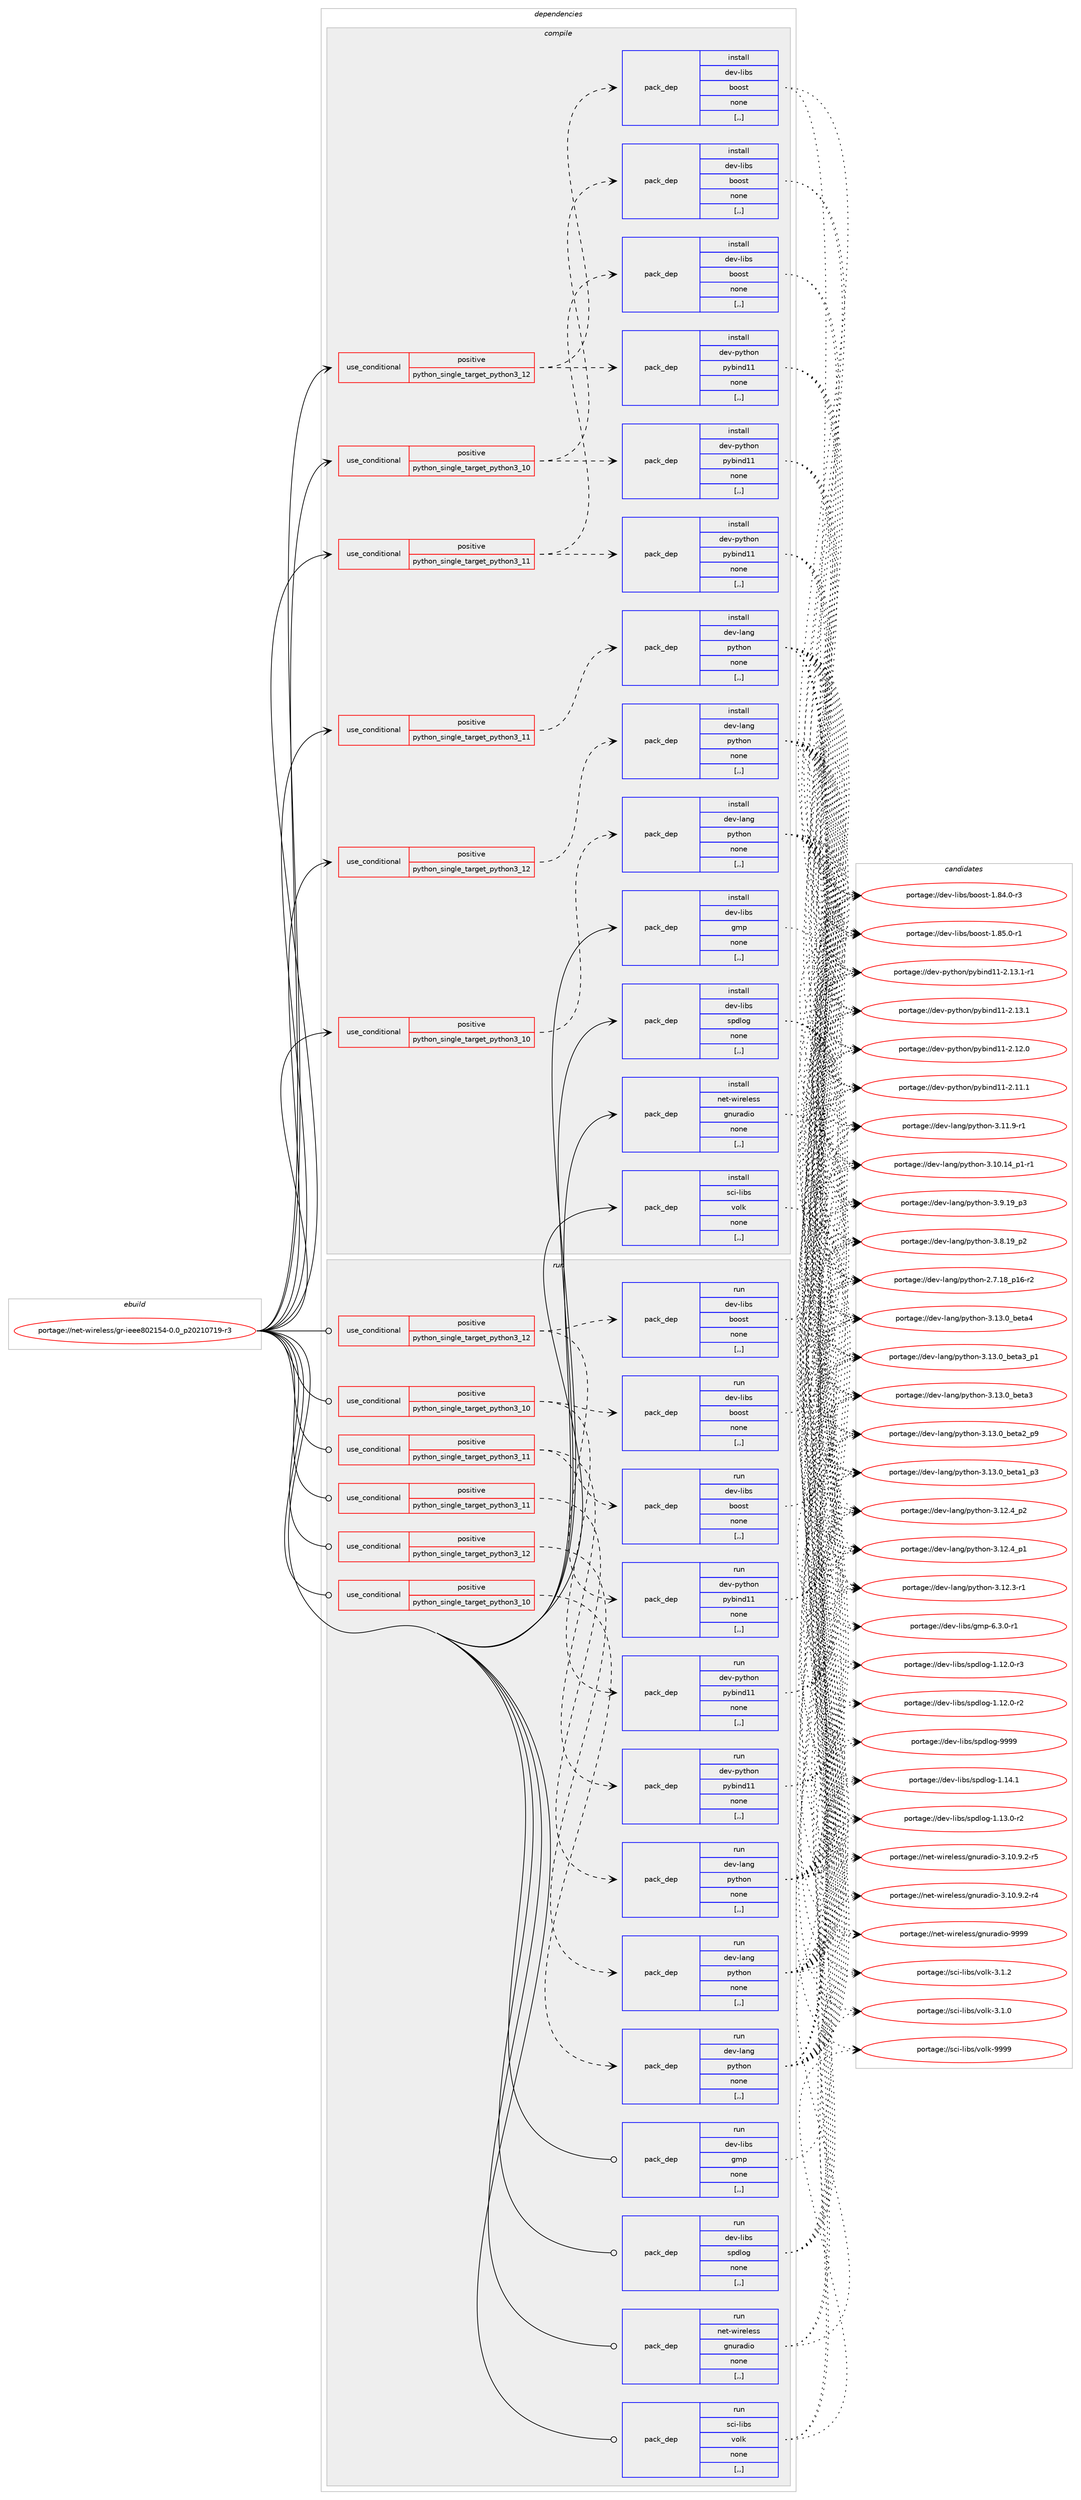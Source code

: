 digraph prolog {

# *************
# Graph options
# *************

newrank=true;
concentrate=true;
compound=true;
graph [rankdir=LR,fontname=Helvetica,fontsize=10,ranksep=1.5];#, ranksep=2.5, nodesep=0.2];
edge  [arrowhead=vee];
node  [fontname=Helvetica,fontsize=10];

# **********
# The ebuild
# **********

subgraph cluster_leftcol {
color=gray;
label=<<i>ebuild</i>>;
id [label="portage://net-wireless/gr-ieee802154-0.0_p20210719-r3", color=red, width=4, href="../net-wireless/gr-ieee802154-0.0_p20210719-r3.svg"];
}

# ****************
# The dependencies
# ****************

subgraph cluster_midcol {
color=gray;
label=<<i>dependencies</i>>;
subgraph cluster_compile {
fillcolor="#eeeeee";
style=filled;
label=<<i>compile</i>>;
subgraph cond102962 {
dependency388783 [label=<<TABLE BORDER="0" CELLBORDER="1" CELLSPACING="0" CELLPADDING="4"><TR><TD ROWSPAN="3" CELLPADDING="10">use_conditional</TD></TR><TR><TD>positive</TD></TR><TR><TD>python_single_target_python3_10</TD></TR></TABLE>>, shape=none, color=red];
subgraph pack283030 {
dependency388784 [label=<<TABLE BORDER="0" CELLBORDER="1" CELLSPACING="0" CELLPADDING="4" WIDTH="220"><TR><TD ROWSPAN="6" CELLPADDING="30">pack_dep</TD></TR><TR><TD WIDTH="110">install</TD></TR><TR><TD>dev-lang</TD></TR><TR><TD>python</TD></TR><TR><TD>none</TD></TR><TR><TD>[,,]</TD></TR></TABLE>>, shape=none, color=blue];
}
dependency388783:e -> dependency388784:w [weight=20,style="dashed",arrowhead="vee"];
}
id:e -> dependency388783:w [weight=20,style="solid",arrowhead="vee"];
subgraph cond102963 {
dependency388785 [label=<<TABLE BORDER="0" CELLBORDER="1" CELLSPACING="0" CELLPADDING="4"><TR><TD ROWSPAN="3" CELLPADDING="10">use_conditional</TD></TR><TR><TD>positive</TD></TR><TR><TD>python_single_target_python3_10</TD></TR></TABLE>>, shape=none, color=red];
subgraph pack283031 {
dependency388786 [label=<<TABLE BORDER="0" CELLBORDER="1" CELLSPACING="0" CELLPADDING="4" WIDTH="220"><TR><TD ROWSPAN="6" CELLPADDING="30">pack_dep</TD></TR><TR><TD WIDTH="110">install</TD></TR><TR><TD>dev-libs</TD></TR><TR><TD>boost</TD></TR><TR><TD>none</TD></TR><TR><TD>[,,]</TD></TR></TABLE>>, shape=none, color=blue];
}
dependency388785:e -> dependency388786:w [weight=20,style="dashed",arrowhead="vee"];
subgraph pack283032 {
dependency388787 [label=<<TABLE BORDER="0" CELLBORDER="1" CELLSPACING="0" CELLPADDING="4" WIDTH="220"><TR><TD ROWSPAN="6" CELLPADDING="30">pack_dep</TD></TR><TR><TD WIDTH="110">install</TD></TR><TR><TD>dev-python</TD></TR><TR><TD>pybind11</TD></TR><TR><TD>none</TD></TR><TR><TD>[,,]</TD></TR></TABLE>>, shape=none, color=blue];
}
dependency388785:e -> dependency388787:w [weight=20,style="dashed",arrowhead="vee"];
}
id:e -> dependency388785:w [weight=20,style="solid",arrowhead="vee"];
subgraph cond102964 {
dependency388788 [label=<<TABLE BORDER="0" CELLBORDER="1" CELLSPACING="0" CELLPADDING="4"><TR><TD ROWSPAN="3" CELLPADDING="10">use_conditional</TD></TR><TR><TD>positive</TD></TR><TR><TD>python_single_target_python3_11</TD></TR></TABLE>>, shape=none, color=red];
subgraph pack283033 {
dependency388789 [label=<<TABLE BORDER="0" CELLBORDER="1" CELLSPACING="0" CELLPADDING="4" WIDTH="220"><TR><TD ROWSPAN="6" CELLPADDING="30">pack_dep</TD></TR><TR><TD WIDTH="110">install</TD></TR><TR><TD>dev-lang</TD></TR><TR><TD>python</TD></TR><TR><TD>none</TD></TR><TR><TD>[,,]</TD></TR></TABLE>>, shape=none, color=blue];
}
dependency388788:e -> dependency388789:w [weight=20,style="dashed",arrowhead="vee"];
}
id:e -> dependency388788:w [weight=20,style="solid",arrowhead="vee"];
subgraph cond102965 {
dependency388790 [label=<<TABLE BORDER="0" CELLBORDER="1" CELLSPACING="0" CELLPADDING="4"><TR><TD ROWSPAN="3" CELLPADDING="10">use_conditional</TD></TR><TR><TD>positive</TD></TR><TR><TD>python_single_target_python3_11</TD></TR></TABLE>>, shape=none, color=red];
subgraph pack283034 {
dependency388791 [label=<<TABLE BORDER="0" CELLBORDER="1" CELLSPACING="0" CELLPADDING="4" WIDTH="220"><TR><TD ROWSPAN="6" CELLPADDING="30">pack_dep</TD></TR><TR><TD WIDTH="110">install</TD></TR><TR><TD>dev-libs</TD></TR><TR><TD>boost</TD></TR><TR><TD>none</TD></TR><TR><TD>[,,]</TD></TR></TABLE>>, shape=none, color=blue];
}
dependency388790:e -> dependency388791:w [weight=20,style="dashed",arrowhead="vee"];
subgraph pack283035 {
dependency388792 [label=<<TABLE BORDER="0" CELLBORDER="1" CELLSPACING="0" CELLPADDING="4" WIDTH="220"><TR><TD ROWSPAN="6" CELLPADDING="30">pack_dep</TD></TR><TR><TD WIDTH="110">install</TD></TR><TR><TD>dev-python</TD></TR><TR><TD>pybind11</TD></TR><TR><TD>none</TD></TR><TR><TD>[,,]</TD></TR></TABLE>>, shape=none, color=blue];
}
dependency388790:e -> dependency388792:w [weight=20,style="dashed",arrowhead="vee"];
}
id:e -> dependency388790:w [weight=20,style="solid",arrowhead="vee"];
subgraph cond102966 {
dependency388793 [label=<<TABLE BORDER="0" CELLBORDER="1" CELLSPACING="0" CELLPADDING="4"><TR><TD ROWSPAN="3" CELLPADDING="10">use_conditional</TD></TR><TR><TD>positive</TD></TR><TR><TD>python_single_target_python3_12</TD></TR></TABLE>>, shape=none, color=red];
subgraph pack283036 {
dependency388794 [label=<<TABLE BORDER="0" CELLBORDER="1" CELLSPACING="0" CELLPADDING="4" WIDTH="220"><TR><TD ROWSPAN="6" CELLPADDING="30">pack_dep</TD></TR><TR><TD WIDTH="110">install</TD></TR><TR><TD>dev-lang</TD></TR><TR><TD>python</TD></TR><TR><TD>none</TD></TR><TR><TD>[,,]</TD></TR></TABLE>>, shape=none, color=blue];
}
dependency388793:e -> dependency388794:w [weight=20,style="dashed",arrowhead="vee"];
}
id:e -> dependency388793:w [weight=20,style="solid",arrowhead="vee"];
subgraph cond102967 {
dependency388795 [label=<<TABLE BORDER="0" CELLBORDER="1" CELLSPACING="0" CELLPADDING="4"><TR><TD ROWSPAN="3" CELLPADDING="10">use_conditional</TD></TR><TR><TD>positive</TD></TR><TR><TD>python_single_target_python3_12</TD></TR></TABLE>>, shape=none, color=red];
subgraph pack283037 {
dependency388796 [label=<<TABLE BORDER="0" CELLBORDER="1" CELLSPACING="0" CELLPADDING="4" WIDTH="220"><TR><TD ROWSPAN="6" CELLPADDING="30">pack_dep</TD></TR><TR><TD WIDTH="110">install</TD></TR><TR><TD>dev-libs</TD></TR><TR><TD>boost</TD></TR><TR><TD>none</TD></TR><TR><TD>[,,]</TD></TR></TABLE>>, shape=none, color=blue];
}
dependency388795:e -> dependency388796:w [weight=20,style="dashed",arrowhead="vee"];
subgraph pack283038 {
dependency388797 [label=<<TABLE BORDER="0" CELLBORDER="1" CELLSPACING="0" CELLPADDING="4" WIDTH="220"><TR><TD ROWSPAN="6" CELLPADDING="30">pack_dep</TD></TR><TR><TD WIDTH="110">install</TD></TR><TR><TD>dev-python</TD></TR><TR><TD>pybind11</TD></TR><TR><TD>none</TD></TR><TR><TD>[,,]</TD></TR></TABLE>>, shape=none, color=blue];
}
dependency388795:e -> dependency388797:w [weight=20,style="dashed",arrowhead="vee"];
}
id:e -> dependency388795:w [weight=20,style="solid",arrowhead="vee"];
subgraph pack283039 {
dependency388798 [label=<<TABLE BORDER="0" CELLBORDER="1" CELLSPACING="0" CELLPADDING="4" WIDTH="220"><TR><TD ROWSPAN="6" CELLPADDING="30">pack_dep</TD></TR><TR><TD WIDTH="110">install</TD></TR><TR><TD>dev-libs</TD></TR><TR><TD>gmp</TD></TR><TR><TD>none</TD></TR><TR><TD>[,,]</TD></TR></TABLE>>, shape=none, color=blue];
}
id:e -> dependency388798:w [weight=20,style="solid",arrowhead="vee"];
subgraph pack283040 {
dependency388799 [label=<<TABLE BORDER="0" CELLBORDER="1" CELLSPACING="0" CELLPADDING="4" WIDTH="220"><TR><TD ROWSPAN="6" CELLPADDING="30">pack_dep</TD></TR><TR><TD WIDTH="110">install</TD></TR><TR><TD>dev-libs</TD></TR><TR><TD>spdlog</TD></TR><TR><TD>none</TD></TR><TR><TD>[,,]</TD></TR></TABLE>>, shape=none, color=blue];
}
id:e -> dependency388799:w [weight=20,style="solid",arrowhead="vee"];
subgraph pack283041 {
dependency388800 [label=<<TABLE BORDER="0" CELLBORDER="1" CELLSPACING="0" CELLPADDING="4" WIDTH="220"><TR><TD ROWSPAN="6" CELLPADDING="30">pack_dep</TD></TR><TR><TD WIDTH="110">install</TD></TR><TR><TD>net-wireless</TD></TR><TR><TD>gnuradio</TD></TR><TR><TD>none</TD></TR><TR><TD>[,,]</TD></TR></TABLE>>, shape=none, color=blue];
}
id:e -> dependency388800:w [weight=20,style="solid",arrowhead="vee"];
subgraph pack283042 {
dependency388801 [label=<<TABLE BORDER="0" CELLBORDER="1" CELLSPACING="0" CELLPADDING="4" WIDTH="220"><TR><TD ROWSPAN="6" CELLPADDING="30">pack_dep</TD></TR><TR><TD WIDTH="110">install</TD></TR><TR><TD>sci-libs</TD></TR><TR><TD>volk</TD></TR><TR><TD>none</TD></TR><TR><TD>[,,]</TD></TR></TABLE>>, shape=none, color=blue];
}
id:e -> dependency388801:w [weight=20,style="solid",arrowhead="vee"];
}
subgraph cluster_compileandrun {
fillcolor="#eeeeee";
style=filled;
label=<<i>compile and run</i>>;
}
subgraph cluster_run {
fillcolor="#eeeeee";
style=filled;
label=<<i>run</i>>;
subgraph cond102968 {
dependency388802 [label=<<TABLE BORDER="0" CELLBORDER="1" CELLSPACING="0" CELLPADDING="4"><TR><TD ROWSPAN="3" CELLPADDING="10">use_conditional</TD></TR><TR><TD>positive</TD></TR><TR><TD>python_single_target_python3_10</TD></TR></TABLE>>, shape=none, color=red];
subgraph pack283043 {
dependency388803 [label=<<TABLE BORDER="0" CELLBORDER="1" CELLSPACING="0" CELLPADDING="4" WIDTH="220"><TR><TD ROWSPAN="6" CELLPADDING="30">pack_dep</TD></TR><TR><TD WIDTH="110">run</TD></TR><TR><TD>dev-lang</TD></TR><TR><TD>python</TD></TR><TR><TD>none</TD></TR><TR><TD>[,,]</TD></TR></TABLE>>, shape=none, color=blue];
}
dependency388802:e -> dependency388803:w [weight=20,style="dashed",arrowhead="vee"];
}
id:e -> dependency388802:w [weight=20,style="solid",arrowhead="odot"];
subgraph cond102969 {
dependency388804 [label=<<TABLE BORDER="0" CELLBORDER="1" CELLSPACING="0" CELLPADDING="4"><TR><TD ROWSPAN="3" CELLPADDING="10">use_conditional</TD></TR><TR><TD>positive</TD></TR><TR><TD>python_single_target_python3_10</TD></TR></TABLE>>, shape=none, color=red];
subgraph pack283044 {
dependency388805 [label=<<TABLE BORDER="0" CELLBORDER="1" CELLSPACING="0" CELLPADDING="4" WIDTH="220"><TR><TD ROWSPAN="6" CELLPADDING="30">pack_dep</TD></TR><TR><TD WIDTH="110">run</TD></TR><TR><TD>dev-libs</TD></TR><TR><TD>boost</TD></TR><TR><TD>none</TD></TR><TR><TD>[,,]</TD></TR></TABLE>>, shape=none, color=blue];
}
dependency388804:e -> dependency388805:w [weight=20,style="dashed",arrowhead="vee"];
subgraph pack283045 {
dependency388806 [label=<<TABLE BORDER="0" CELLBORDER="1" CELLSPACING="0" CELLPADDING="4" WIDTH="220"><TR><TD ROWSPAN="6" CELLPADDING="30">pack_dep</TD></TR><TR><TD WIDTH="110">run</TD></TR><TR><TD>dev-python</TD></TR><TR><TD>pybind11</TD></TR><TR><TD>none</TD></TR><TR><TD>[,,]</TD></TR></TABLE>>, shape=none, color=blue];
}
dependency388804:e -> dependency388806:w [weight=20,style="dashed",arrowhead="vee"];
}
id:e -> dependency388804:w [weight=20,style="solid",arrowhead="odot"];
subgraph cond102970 {
dependency388807 [label=<<TABLE BORDER="0" CELLBORDER="1" CELLSPACING="0" CELLPADDING="4"><TR><TD ROWSPAN="3" CELLPADDING="10">use_conditional</TD></TR><TR><TD>positive</TD></TR><TR><TD>python_single_target_python3_11</TD></TR></TABLE>>, shape=none, color=red];
subgraph pack283046 {
dependency388808 [label=<<TABLE BORDER="0" CELLBORDER="1" CELLSPACING="0" CELLPADDING="4" WIDTH="220"><TR><TD ROWSPAN="6" CELLPADDING="30">pack_dep</TD></TR><TR><TD WIDTH="110">run</TD></TR><TR><TD>dev-lang</TD></TR><TR><TD>python</TD></TR><TR><TD>none</TD></TR><TR><TD>[,,]</TD></TR></TABLE>>, shape=none, color=blue];
}
dependency388807:e -> dependency388808:w [weight=20,style="dashed",arrowhead="vee"];
}
id:e -> dependency388807:w [weight=20,style="solid",arrowhead="odot"];
subgraph cond102971 {
dependency388809 [label=<<TABLE BORDER="0" CELLBORDER="1" CELLSPACING="0" CELLPADDING="4"><TR><TD ROWSPAN="3" CELLPADDING="10">use_conditional</TD></TR><TR><TD>positive</TD></TR><TR><TD>python_single_target_python3_11</TD></TR></TABLE>>, shape=none, color=red];
subgraph pack283047 {
dependency388810 [label=<<TABLE BORDER="0" CELLBORDER="1" CELLSPACING="0" CELLPADDING="4" WIDTH="220"><TR><TD ROWSPAN="6" CELLPADDING="30">pack_dep</TD></TR><TR><TD WIDTH="110">run</TD></TR><TR><TD>dev-libs</TD></TR><TR><TD>boost</TD></TR><TR><TD>none</TD></TR><TR><TD>[,,]</TD></TR></TABLE>>, shape=none, color=blue];
}
dependency388809:e -> dependency388810:w [weight=20,style="dashed",arrowhead="vee"];
subgraph pack283048 {
dependency388811 [label=<<TABLE BORDER="0" CELLBORDER="1" CELLSPACING="0" CELLPADDING="4" WIDTH="220"><TR><TD ROWSPAN="6" CELLPADDING="30">pack_dep</TD></TR><TR><TD WIDTH="110">run</TD></TR><TR><TD>dev-python</TD></TR><TR><TD>pybind11</TD></TR><TR><TD>none</TD></TR><TR><TD>[,,]</TD></TR></TABLE>>, shape=none, color=blue];
}
dependency388809:e -> dependency388811:w [weight=20,style="dashed",arrowhead="vee"];
}
id:e -> dependency388809:w [weight=20,style="solid",arrowhead="odot"];
subgraph cond102972 {
dependency388812 [label=<<TABLE BORDER="0" CELLBORDER="1" CELLSPACING="0" CELLPADDING="4"><TR><TD ROWSPAN="3" CELLPADDING="10">use_conditional</TD></TR><TR><TD>positive</TD></TR><TR><TD>python_single_target_python3_12</TD></TR></TABLE>>, shape=none, color=red];
subgraph pack283049 {
dependency388813 [label=<<TABLE BORDER="0" CELLBORDER="1" CELLSPACING="0" CELLPADDING="4" WIDTH="220"><TR><TD ROWSPAN="6" CELLPADDING="30">pack_dep</TD></TR><TR><TD WIDTH="110">run</TD></TR><TR><TD>dev-lang</TD></TR><TR><TD>python</TD></TR><TR><TD>none</TD></TR><TR><TD>[,,]</TD></TR></TABLE>>, shape=none, color=blue];
}
dependency388812:e -> dependency388813:w [weight=20,style="dashed",arrowhead="vee"];
}
id:e -> dependency388812:w [weight=20,style="solid",arrowhead="odot"];
subgraph cond102973 {
dependency388814 [label=<<TABLE BORDER="0" CELLBORDER="1" CELLSPACING="0" CELLPADDING="4"><TR><TD ROWSPAN="3" CELLPADDING="10">use_conditional</TD></TR><TR><TD>positive</TD></TR><TR><TD>python_single_target_python3_12</TD></TR></TABLE>>, shape=none, color=red];
subgraph pack283050 {
dependency388815 [label=<<TABLE BORDER="0" CELLBORDER="1" CELLSPACING="0" CELLPADDING="4" WIDTH="220"><TR><TD ROWSPAN="6" CELLPADDING="30">pack_dep</TD></TR><TR><TD WIDTH="110">run</TD></TR><TR><TD>dev-libs</TD></TR><TR><TD>boost</TD></TR><TR><TD>none</TD></TR><TR><TD>[,,]</TD></TR></TABLE>>, shape=none, color=blue];
}
dependency388814:e -> dependency388815:w [weight=20,style="dashed",arrowhead="vee"];
subgraph pack283051 {
dependency388816 [label=<<TABLE BORDER="0" CELLBORDER="1" CELLSPACING="0" CELLPADDING="4" WIDTH="220"><TR><TD ROWSPAN="6" CELLPADDING="30">pack_dep</TD></TR><TR><TD WIDTH="110">run</TD></TR><TR><TD>dev-python</TD></TR><TR><TD>pybind11</TD></TR><TR><TD>none</TD></TR><TR><TD>[,,]</TD></TR></TABLE>>, shape=none, color=blue];
}
dependency388814:e -> dependency388816:w [weight=20,style="dashed",arrowhead="vee"];
}
id:e -> dependency388814:w [weight=20,style="solid",arrowhead="odot"];
subgraph pack283052 {
dependency388817 [label=<<TABLE BORDER="0" CELLBORDER="1" CELLSPACING="0" CELLPADDING="4" WIDTH="220"><TR><TD ROWSPAN="6" CELLPADDING="30">pack_dep</TD></TR><TR><TD WIDTH="110">run</TD></TR><TR><TD>dev-libs</TD></TR><TR><TD>gmp</TD></TR><TR><TD>none</TD></TR><TR><TD>[,,]</TD></TR></TABLE>>, shape=none, color=blue];
}
id:e -> dependency388817:w [weight=20,style="solid",arrowhead="odot"];
subgraph pack283053 {
dependency388818 [label=<<TABLE BORDER="0" CELLBORDER="1" CELLSPACING="0" CELLPADDING="4" WIDTH="220"><TR><TD ROWSPAN="6" CELLPADDING="30">pack_dep</TD></TR><TR><TD WIDTH="110">run</TD></TR><TR><TD>dev-libs</TD></TR><TR><TD>spdlog</TD></TR><TR><TD>none</TD></TR><TR><TD>[,,]</TD></TR></TABLE>>, shape=none, color=blue];
}
id:e -> dependency388818:w [weight=20,style="solid",arrowhead="odot"];
subgraph pack283054 {
dependency388819 [label=<<TABLE BORDER="0" CELLBORDER="1" CELLSPACING="0" CELLPADDING="4" WIDTH="220"><TR><TD ROWSPAN="6" CELLPADDING="30">pack_dep</TD></TR><TR><TD WIDTH="110">run</TD></TR><TR><TD>net-wireless</TD></TR><TR><TD>gnuradio</TD></TR><TR><TD>none</TD></TR><TR><TD>[,,]</TD></TR></TABLE>>, shape=none, color=blue];
}
id:e -> dependency388819:w [weight=20,style="solid",arrowhead="odot"];
subgraph pack283055 {
dependency388820 [label=<<TABLE BORDER="0" CELLBORDER="1" CELLSPACING="0" CELLPADDING="4" WIDTH="220"><TR><TD ROWSPAN="6" CELLPADDING="30">pack_dep</TD></TR><TR><TD WIDTH="110">run</TD></TR><TR><TD>sci-libs</TD></TR><TR><TD>volk</TD></TR><TR><TD>none</TD></TR><TR><TD>[,,]</TD></TR></TABLE>>, shape=none, color=blue];
}
id:e -> dependency388820:w [weight=20,style="solid",arrowhead="odot"];
}
}

# **************
# The candidates
# **************

subgraph cluster_choices {
rank=same;
color=gray;
label=<<i>candidates</i>>;

subgraph choice283030 {
color=black;
nodesep=1;
choice1001011184510897110103471121211161041111104551464951464895981011169752 [label="portage://dev-lang/python-3.13.0_beta4", color=red, width=4,href="../dev-lang/python-3.13.0_beta4.svg"];
choice10010111845108971101034711212111610411111045514649514648959810111697519511249 [label="portage://dev-lang/python-3.13.0_beta3_p1", color=red, width=4,href="../dev-lang/python-3.13.0_beta3_p1.svg"];
choice1001011184510897110103471121211161041111104551464951464895981011169751 [label="portage://dev-lang/python-3.13.0_beta3", color=red, width=4,href="../dev-lang/python-3.13.0_beta3.svg"];
choice10010111845108971101034711212111610411111045514649514648959810111697509511257 [label="portage://dev-lang/python-3.13.0_beta2_p9", color=red, width=4,href="../dev-lang/python-3.13.0_beta2_p9.svg"];
choice10010111845108971101034711212111610411111045514649514648959810111697499511251 [label="portage://dev-lang/python-3.13.0_beta1_p3", color=red, width=4,href="../dev-lang/python-3.13.0_beta1_p3.svg"];
choice100101118451089711010347112121116104111110455146495046529511250 [label="portage://dev-lang/python-3.12.4_p2", color=red, width=4,href="../dev-lang/python-3.12.4_p2.svg"];
choice100101118451089711010347112121116104111110455146495046529511249 [label="portage://dev-lang/python-3.12.4_p1", color=red, width=4,href="../dev-lang/python-3.12.4_p1.svg"];
choice100101118451089711010347112121116104111110455146495046514511449 [label="portage://dev-lang/python-3.12.3-r1", color=red, width=4,href="../dev-lang/python-3.12.3-r1.svg"];
choice100101118451089711010347112121116104111110455146494946574511449 [label="portage://dev-lang/python-3.11.9-r1", color=red, width=4,href="../dev-lang/python-3.11.9-r1.svg"];
choice100101118451089711010347112121116104111110455146494846495295112494511449 [label="portage://dev-lang/python-3.10.14_p1-r1", color=red, width=4,href="../dev-lang/python-3.10.14_p1-r1.svg"];
choice100101118451089711010347112121116104111110455146574649579511251 [label="portage://dev-lang/python-3.9.19_p3", color=red, width=4,href="../dev-lang/python-3.9.19_p3.svg"];
choice100101118451089711010347112121116104111110455146564649579511250 [label="portage://dev-lang/python-3.8.19_p2", color=red, width=4,href="../dev-lang/python-3.8.19_p2.svg"];
choice100101118451089711010347112121116104111110455046554649569511249544511450 [label="portage://dev-lang/python-2.7.18_p16-r2", color=red, width=4,href="../dev-lang/python-2.7.18_p16-r2.svg"];
dependency388784:e -> choice1001011184510897110103471121211161041111104551464951464895981011169752:w [style=dotted,weight="100"];
dependency388784:e -> choice10010111845108971101034711212111610411111045514649514648959810111697519511249:w [style=dotted,weight="100"];
dependency388784:e -> choice1001011184510897110103471121211161041111104551464951464895981011169751:w [style=dotted,weight="100"];
dependency388784:e -> choice10010111845108971101034711212111610411111045514649514648959810111697509511257:w [style=dotted,weight="100"];
dependency388784:e -> choice10010111845108971101034711212111610411111045514649514648959810111697499511251:w [style=dotted,weight="100"];
dependency388784:e -> choice100101118451089711010347112121116104111110455146495046529511250:w [style=dotted,weight="100"];
dependency388784:e -> choice100101118451089711010347112121116104111110455146495046529511249:w [style=dotted,weight="100"];
dependency388784:e -> choice100101118451089711010347112121116104111110455146495046514511449:w [style=dotted,weight="100"];
dependency388784:e -> choice100101118451089711010347112121116104111110455146494946574511449:w [style=dotted,weight="100"];
dependency388784:e -> choice100101118451089711010347112121116104111110455146494846495295112494511449:w [style=dotted,weight="100"];
dependency388784:e -> choice100101118451089711010347112121116104111110455146574649579511251:w [style=dotted,weight="100"];
dependency388784:e -> choice100101118451089711010347112121116104111110455146564649579511250:w [style=dotted,weight="100"];
dependency388784:e -> choice100101118451089711010347112121116104111110455046554649569511249544511450:w [style=dotted,weight="100"];
}
subgraph choice283031 {
color=black;
nodesep=1;
choice10010111845108105981154798111111115116454946565346484511449 [label="portage://dev-libs/boost-1.85.0-r1", color=red, width=4,href="../dev-libs/boost-1.85.0-r1.svg"];
choice10010111845108105981154798111111115116454946565246484511451 [label="portage://dev-libs/boost-1.84.0-r3", color=red, width=4,href="../dev-libs/boost-1.84.0-r3.svg"];
dependency388786:e -> choice10010111845108105981154798111111115116454946565346484511449:w [style=dotted,weight="100"];
dependency388786:e -> choice10010111845108105981154798111111115116454946565246484511451:w [style=dotted,weight="100"];
}
subgraph choice283032 {
color=black;
nodesep=1;
choice1001011184511212111610411111047112121981051101004949455046495146494511449 [label="portage://dev-python/pybind11-2.13.1-r1", color=red, width=4,href="../dev-python/pybind11-2.13.1-r1.svg"];
choice100101118451121211161041111104711212198105110100494945504649514649 [label="portage://dev-python/pybind11-2.13.1", color=red, width=4,href="../dev-python/pybind11-2.13.1.svg"];
choice100101118451121211161041111104711212198105110100494945504649504648 [label="portage://dev-python/pybind11-2.12.0", color=red, width=4,href="../dev-python/pybind11-2.12.0.svg"];
choice100101118451121211161041111104711212198105110100494945504649494649 [label="portage://dev-python/pybind11-2.11.1", color=red, width=4,href="../dev-python/pybind11-2.11.1.svg"];
dependency388787:e -> choice1001011184511212111610411111047112121981051101004949455046495146494511449:w [style=dotted,weight="100"];
dependency388787:e -> choice100101118451121211161041111104711212198105110100494945504649514649:w [style=dotted,weight="100"];
dependency388787:e -> choice100101118451121211161041111104711212198105110100494945504649504648:w [style=dotted,weight="100"];
dependency388787:e -> choice100101118451121211161041111104711212198105110100494945504649494649:w [style=dotted,weight="100"];
}
subgraph choice283033 {
color=black;
nodesep=1;
choice1001011184510897110103471121211161041111104551464951464895981011169752 [label="portage://dev-lang/python-3.13.0_beta4", color=red, width=4,href="../dev-lang/python-3.13.0_beta4.svg"];
choice10010111845108971101034711212111610411111045514649514648959810111697519511249 [label="portage://dev-lang/python-3.13.0_beta3_p1", color=red, width=4,href="../dev-lang/python-3.13.0_beta3_p1.svg"];
choice1001011184510897110103471121211161041111104551464951464895981011169751 [label="portage://dev-lang/python-3.13.0_beta3", color=red, width=4,href="../dev-lang/python-3.13.0_beta3.svg"];
choice10010111845108971101034711212111610411111045514649514648959810111697509511257 [label="portage://dev-lang/python-3.13.0_beta2_p9", color=red, width=4,href="../dev-lang/python-3.13.0_beta2_p9.svg"];
choice10010111845108971101034711212111610411111045514649514648959810111697499511251 [label="portage://dev-lang/python-3.13.0_beta1_p3", color=red, width=4,href="../dev-lang/python-3.13.0_beta1_p3.svg"];
choice100101118451089711010347112121116104111110455146495046529511250 [label="portage://dev-lang/python-3.12.4_p2", color=red, width=4,href="../dev-lang/python-3.12.4_p2.svg"];
choice100101118451089711010347112121116104111110455146495046529511249 [label="portage://dev-lang/python-3.12.4_p1", color=red, width=4,href="../dev-lang/python-3.12.4_p1.svg"];
choice100101118451089711010347112121116104111110455146495046514511449 [label="portage://dev-lang/python-3.12.3-r1", color=red, width=4,href="../dev-lang/python-3.12.3-r1.svg"];
choice100101118451089711010347112121116104111110455146494946574511449 [label="portage://dev-lang/python-3.11.9-r1", color=red, width=4,href="../dev-lang/python-3.11.9-r1.svg"];
choice100101118451089711010347112121116104111110455146494846495295112494511449 [label="portage://dev-lang/python-3.10.14_p1-r1", color=red, width=4,href="../dev-lang/python-3.10.14_p1-r1.svg"];
choice100101118451089711010347112121116104111110455146574649579511251 [label="portage://dev-lang/python-3.9.19_p3", color=red, width=4,href="../dev-lang/python-3.9.19_p3.svg"];
choice100101118451089711010347112121116104111110455146564649579511250 [label="portage://dev-lang/python-3.8.19_p2", color=red, width=4,href="../dev-lang/python-3.8.19_p2.svg"];
choice100101118451089711010347112121116104111110455046554649569511249544511450 [label="portage://dev-lang/python-2.7.18_p16-r2", color=red, width=4,href="../dev-lang/python-2.7.18_p16-r2.svg"];
dependency388789:e -> choice1001011184510897110103471121211161041111104551464951464895981011169752:w [style=dotted,weight="100"];
dependency388789:e -> choice10010111845108971101034711212111610411111045514649514648959810111697519511249:w [style=dotted,weight="100"];
dependency388789:e -> choice1001011184510897110103471121211161041111104551464951464895981011169751:w [style=dotted,weight="100"];
dependency388789:e -> choice10010111845108971101034711212111610411111045514649514648959810111697509511257:w [style=dotted,weight="100"];
dependency388789:e -> choice10010111845108971101034711212111610411111045514649514648959810111697499511251:w [style=dotted,weight="100"];
dependency388789:e -> choice100101118451089711010347112121116104111110455146495046529511250:w [style=dotted,weight="100"];
dependency388789:e -> choice100101118451089711010347112121116104111110455146495046529511249:w [style=dotted,weight="100"];
dependency388789:e -> choice100101118451089711010347112121116104111110455146495046514511449:w [style=dotted,weight="100"];
dependency388789:e -> choice100101118451089711010347112121116104111110455146494946574511449:w [style=dotted,weight="100"];
dependency388789:e -> choice100101118451089711010347112121116104111110455146494846495295112494511449:w [style=dotted,weight="100"];
dependency388789:e -> choice100101118451089711010347112121116104111110455146574649579511251:w [style=dotted,weight="100"];
dependency388789:e -> choice100101118451089711010347112121116104111110455146564649579511250:w [style=dotted,weight="100"];
dependency388789:e -> choice100101118451089711010347112121116104111110455046554649569511249544511450:w [style=dotted,weight="100"];
}
subgraph choice283034 {
color=black;
nodesep=1;
choice10010111845108105981154798111111115116454946565346484511449 [label="portage://dev-libs/boost-1.85.0-r1", color=red, width=4,href="../dev-libs/boost-1.85.0-r1.svg"];
choice10010111845108105981154798111111115116454946565246484511451 [label="portage://dev-libs/boost-1.84.0-r3", color=red, width=4,href="../dev-libs/boost-1.84.0-r3.svg"];
dependency388791:e -> choice10010111845108105981154798111111115116454946565346484511449:w [style=dotted,weight="100"];
dependency388791:e -> choice10010111845108105981154798111111115116454946565246484511451:w [style=dotted,weight="100"];
}
subgraph choice283035 {
color=black;
nodesep=1;
choice1001011184511212111610411111047112121981051101004949455046495146494511449 [label="portage://dev-python/pybind11-2.13.1-r1", color=red, width=4,href="../dev-python/pybind11-2.13.1-r1.svg"];
choice100101118451121211161041111104711212198105110100494945504649514649 [label="portage://dev-python/pybind11-2.13.1", color=red, width=4,href="../dev-python/pybind11-2.13.1.svg"];
choice100101118451121211161041111104711212198105110100494945504649504648 [label="portage://dev-python/pybind11-2.12.0", color=red, width=4,href="../dev-python/pybind11-2.12.0.svg"];
choice100101118451121211161041111104711212198105110100494945504649494649 [label="portage://dev-python/pybind11-2.11.1", color=red, width=4,href="../dev-python/pybind11-2.11.1.svg"];
dependency388792:e -> choice1001011184511212111610411111047112121981051101004949455046495146494511449:w [style=dotted,weight="100"];
dependency388792:e -> choice100101118451121211161041111104711212198105110100494945504649514649:w [style=dotted,weight="100"];
dependency388792:e -> choice100101118451121211161041111104711212198105110100494945504649504648:w [style=dotted,weight="100"];
dependency388792:e -> choice100101118451121211161041111104711212198105110100494945504649494649:w [style=dotted,weight="100"];
}
subgraph choice283036 {
color=black;
nodesep=1;
choice1001011184510897110103471121211161041111104551464951464895981011169752 [label="portage://dev-lang/python-3.13.0_beta4", color=red, width=4,href="../dev-lang/python-3.13.0_beta4.svg"];
choice10010111845108971101034711212111610411111045514649514648959810111697519511249 [label="portage://dev-lang/python-3.13.0_beta3_p1", color=red, width=4,href="../dev-lang/python-3.13.0_beta3_p1.svg"];
choice1001011184510897110103471121211161041111104551464951464895981011169751 [label="portage://dev-lang/python-3.13.0_beta3", color=red, width=4,href="../dev-lang/python-3.13.0_beta3.svg"];
choice10010111845108971101034711212111610411111045514649514648959810111697509511257 [label="portage://dev-lang/python-3.13.0_beta2_p9", color=red, width=4,href="../dev-lang/python-3.13.0_beta2_p9.svg"];
choice10010111845108971101034711212111610411111045514649514648959810111697499511251 [label="portage://dev-lang/python-3.13.0_beta1_p3", color=red, width=4,href="../dev-lang/python-3.13.0_beta1_p3.svg"];
choice100101118451089711010347112121116104111110455146495046529511250 [label="portage://dev-lang/python-3.12.4_p2", color=red, width=4,href="../dev-lang/python-3.12.4_p2.svg"];
choice100101118451089711010347112121116104111110455146495046529511249 [label="portage://dev-lang/python-3.12.4_p1", color=red, width=4,href="../dev-lang/python-3.12.4_p1.svg"];
choice100101118451089711010347112121116104111110455146495046514511449 [label="portage://dev-lang/python-3.12.3-r1", color=red, width=4,href="../dev-lang/python-3.12.3-r1.svg"];
choice100101118451089711010347112121116104111110455146494946574511449 [label="portage://dev-lang/python-3.11.9-r1", color=red, width=4,href="../dev-lang/python-3.11.9-r1.svg"];
choice100101118451089711010347112121116104111110455146494846495295112494511449 [label="portage://dev-lang/python-3.10.14_p1-r1", color=red, width=4,href="../dev-lang/python-3.10.14_p1-r1.svg"];
choice100101118451089711010347112121116104111110455146574649579511251 [label="portage://dev-lang/python-3.9.19_p3", color=red, width=4,href="../dev-lang/python-3.9.19_p3.svg"];
choice100101118451089711010347112121116104111110455146564649579511250 [label="portage://dev-lang/python-3.8.19_p2", color=red, width=4,href="../dev-lang/python-3.8.19_p2.svg"];
choice100101118451089711010347112121116104111110455046554649569511249544511450 [label="portage://dev-lang/python-2.7.18_p16-r2", color=red, width=4,href="../dev-lang/python-2.7.18_p16-r2.svg"];
dependency388794:e -> choice1001011184510897110103471121211161041111104551464951464895981011169752:w [style=dotted,weight="100"];
dependency388794:e -> choice10010111845108971101034711212111610411111045514649514648959810111697519511249:w [style=dotted,weight="100"];
dependency388794:e -> choice1001011184510897110103471121211161041111104551464951464895981011169751:w [style=dotted,weight="100"];
dependency388794:e -> choice10010111845108971101034711212111610411111045514649514648959810111697509511257:w [style=dotted,weight="100"];
dependency388794:e -> choice10010111845108971101034711212111610411111045514649514648959810111697499511251:w [style=dotted,weight="100"];
dependency388794:e -> choice100101118451089711010347112121116104111110455146495046529511250:w [style=dotted,weight="100"];
dependency388794:e -> choice100101118451089711010347112121116104111110455146495046529511249:w [style=dotted,weight="100"];
dependency388794:e -> choice100101118451089711010347112121116104111110455146495046514511449:w [style=dotted,weight="100"];
dependency388794:e -> choice100101118451089711010347112121116104111110455146494946574511449:w [style=dotted,weight="100"];
dependency388794:e -> choice100101118451089711010347112121116104111110455146494846495295112494511449:w [style=dotted,weight="100"];
dependency388794:e -> choice100101118451089711010347112121116104111110455146574649579511251:w [style=dotted,weight="100"];
dependency388794:e -> choice100101118451089711010347112121116104111110455146564649579511250:w [style=dotted,weight="100"];
dependency388794:e -> choice100101118451089711010347112121116104111110455046554649569511249544511450:w [style=dotted,weight="100"];
}
subgraph choice283037 {
color=black;
nodesep=1;
choice10010111845108105981154798111111115116454946565346484511449 [label="portage://dev-libs/boost-1.85.0-r1", color=red, width=4,href="../dev-libs/boost-1.85.0-r1.svg"];
choice10010111845108105981154798111111115116454946565246484511451 [label="portage://dev-libs/boost-1.84.0-r3", color=red, width=4,href="../dev-libs/boost-1.84.0-r3.svg"];
dependency388796:e -> choice10010111845108105981154798111111115116454946565346484511449:w [style=dotted,weight="100"];
dependency388796:e -> choice10010111845108105981154798111111115116454946565246484511451:w [style=dotted,weight="100"];
}
subgraph choice283038 {
color=black;
nodesep=1;
choice1001011184511212111610411111047112121981051101004949455046495146494511449 [label="portage://dev-python/pybind11-2.13.1-r1", color=red, width=4,href="../dev-python/pybind11-2.13.1-r1.svg"];
choice100101118451121211161041111104711212198105110100494945504649514649 [label="portage://dev-python/pybind11-2.13.1", color=red, width=4,href="../dev-python/pybind11-2.13.1.svg"];
choice100101118451121211161041111104711212198105110100494945504649504648 [label="portage://dev-python/pybind11-2.12.0", color=red, width=4,href="../dev-python/pybind11-2.12.0.svg"];
choice100101118451121211161041111104711212198105110100494945504649494649 [label="portage://dev-python/pybind11-2.11.1", color=red, width=4,href="../dev-python/pybind11-2.11.1.svg"];
dependency388797:e -> choice1001011184511212111610411111047112121981051101004949455046495146494511449:w [style=dotted,weight="100"];
dependency388797:e -> choice100101118451121211161041111104711212198105110100494945504649514649:w [style=dotted,weight="100"];
dependency388797:e -> choice100101118451121211161041111104711212198105110100494945504649504648:w [style=dotted,weight="100"];
dependency388797:e -> choice100101118451121211161041111104711212198105110100494945504649494649:w [style=dotted,weight="100"];
}
subgraph choice283039 {
color=black;
nodesep=1;
choice1001011184510810598115471031091124554465146484511449 [label="portage://dev-libs/gmp-6.3.0-r1", color=red, width=4,href="../dev-libs/gmp-6.3.0-r1.svg"];
dependency388798:e -> choice1001011184510810598115471031091124554465146484511449:w [style=dotted,weight="100"];
}
subgraph choice283040 {
color=black;
nodesep=1;
choice1001011184510810598115471151121001081111034557575757 [label="portage://dev-libs/spdlog-9999", color=red, width=4,href="../dev-libs/spdlog-9999.svg"];
choice10010111845108105981154711511210010811110345494649524649 [label="portage://dev-libs/spdlog-1.14.1", color=red, width=4,href="../dev-libs/spdlog-1.14.1.svg"];
choice100101118451081059811547115112100108111103454946495146484511450 [label="portage://dev-libs/spdlog-1.13.0-r2", color=red, width=4,href="../dev-libs/spdlog-1.13.0-r2.svg"];
choice100101118451081059811547115112100108111103454946495046484511451 [label="portage://dev-libs/spdlog-1.12.0-r3", color=red, width=4,href="../dev-libs/spdlog-1.12.0-r3.svg"];
choice100101118451081059811547115112100108111103454946495046484511450 [label="portage://dev-libs/spdlog-1.12.0-r2", color=red, width=4,href="../dev-libs/spdlog-1.12.0-r2.svg"];
dependency388799:e -> choice1001011184510810598115471151121001081111034557575757:w [style=dotted,weight="100"];
dependency388799:e -> choice10010111845108105981154711511210010811110345494649524649:w [style=dotted,weight="100"];
dependency388799:e -> choice100101118451081059811547115112100108111103454946495146484511450:w [style=dotted,weight="100"];
dependency388799:e -> choice100101118451081059811547115112100108111103454946495046484511451:w [style=dotted,weight="100"];
dependency388799:e -> choice100101118451081059811547115112100108111103454946495046484511450:w [style=dotted,weight="100"];
}
subgraph choice283041 {
color=black;
nodesep=1;
choice1101011164511910511410110810111511547103110117114971001051114557575757 [label="portage://net-wireless/gnuradio-9999", color=red, width=4,href="../net-wireless/gnuradio-9999.svg"];
choice1101011164511910511410110810111511547103110117114971001051114551464948465746504511453 [label="portage://net-wireless/gnuradio-3.10.9.2-r5", color=red, width=4,href="../net-wireless/gnuradio-3.10.9.2-r5.svg"];
choice1101011164511910511410110810111511547103110117114971001051114551464948465746504511452 [label="portage://net-wireless/gnuradio-3.10.9.2-r4", color=red, width=4,href="../net-wireless/gnuradio-3.10.9.2-r4.svg"];
dependency388800:e -> choice1101011164511910511410110810111511547103110117114971001051114557575757:w [style=dotted,weight="100"];
dependency388800:e -> choice1101011164511910511410110810111511547103110117114971001051114551464948465746504511453:w [style=dotted,weight="100"];
dependency388800:e -> choice1101011164511910511410110810111511547103110117114971001051114551464948465746504511452:w [style=dotted,weight="100"];
}
subgraph choice283042 {
color=black;
nodesep=1;
choice115991054510810598115471181111081074557575757 [label="portage://sci-libs/volk-9999", color=red, width=4,href="../sci-libs/volk-9999.svg"];
choice11599105451081059811547118111108107455146494650 [label="portage://sci-libs/volk-3.1.2", color=red, width=4,href="../sci-libs/volk-3.1.2.svg"];
choice11599105451081059811547118111108107455146494648 [label="portage://sci-libs/volk-3.1.0", color=red, width=4,href="../sci-libs/volk-3.1.0.svg"];
dependency388801:e -> choice115991054510810598115471181111081074557575757:w [style=dotted,weight="100"];
dependency388801:e -> choice11599105451081059811547118111108107455146494650:w [style=dotted,weight="100"];
dependency388801:e -> choice11599105451081059811547118111108107455146494648:w [style=dotted,weight="100"];
}
subgraph choice283043 {
color=black;
nodesep=1;
choice1001011184510897110103471121211161041111104551464951464895981011169752 [label="portage://dev-lang/python-3.13.0_beta4", color=red, width=4,href="../dev-lang/python-3.13.0_beta4.svg"];
choice10010111845108971101034711212111610411111045514649514648959810111697519511249 [label="portage://dev-lang/python-3.13.0_beta3_p1", color=red, width=4,href="../dev-lang/python-3.13.0_beta3_p1.svg"];
choice1001011184510897110103471121211161041111104551464951464895981011169751 [label="portage://dev-lang/python-3.13.0_beta3", color=red, width=4,href="../dev-lang/python-3.13.0_beta3.svg"];
choice10010111845108971101034711212111610411111045514649514648959810111697509511257 [label="portage://dev-lang/python-3.13.0_beta2_p9", color=red, width=4,href="../dev-lang/python-3.13.0_beta2_p9.svg"];
choice10010111845108971101034711212111610411111045514649514648959810111697499511251 [label="portage://dev-lang/python-3.13.0_beta1_p3", color=red, width=4,href="../dev-lang/python-3.13.0_beta1_p3.svg"];
choice100101118451089711010347112121116104111110455146495046529511250 [label="portage://dev-lang/python-3.12.4_p2", color=red, width=4,href="../dev-lang/python-3.12.4_p2.svg"];
choice100101118451089711010347112121116104111110455146495046529511249 [label="portage://dev-lang/python-3.12.4_p1", color=red, width=4,href="../dev-lang/python-3.12.4_p1.svg"];
choice100101118451089711010347112121116104111110455146495046514511449 [label="portage://dev-lang/python-3.12.3-r1", color=red, width=4,href="../dev-lang/python-3.12.3-r1.svg"];
choice100101118451089711010347112121116104111110455146494946574511449 [label="portage://dev-lang/python-3.11.9-r1", color=red, width=4,href="../dev-lang/python-3.11.9-r1.svg"];
choice100101118451089711010347112121116104111110455146494846495295112494511449 [label="portage://dev-lang/python-3.10.14_p1-r1", color=red, width=4,href="../dev-lang/python-3.10.14_p1-r1.svg"];
choice100101118451089711010347112121116104111110455146574649579511251 [label="portage://dev-lang/python-3.9.19_p3", color=red, width=4,href="../dev-lang/python-3.9.19_p3.svg"];
choice100101118451089711010347112121116104111110455146564649579511250 [label="portage://dev-lang/python-3.8.19_p2", color=red, width=4,href="../dev-lang/python-3.8.19_p2.svg"];
choice100101118451089711010347112121116104111110455046554649569511249544511450 [label="portage://dev-lang/python-2.7.18_p16-r2", color=red, width=4,href="../dev-lang/python-2.7.18_p16-r2.svg"];
dependency388803:e -> choice1001011184510897110103471121211161041111104551464951464895981011169752:w [style=dotted,weight="100"];
dependency388803:e -> choice10010111845108971101034711212111610411111045514649514648959810111697519511249:w [style=dotted,weight="100"];
dependency388803:e -> choice1001011184510897110103471121211161041111104551464951464895981011169751:w [style=dotted,weight="100"];
dependency388803:e -> choice10010111845108971101034711212111610411111045514649514648959810111697509511257:w [style=dotted,weight="100"];
dependency388803:e -> choice10010111845108971101034711212111610411111045514649514648959810111697499511251:w [style=dotted,weight="100"];
dependency388803:e -> choice100101118451089711010347112121116104111110455146495046529511250:w [style=dotted,weight="100"];
dependency388803:e -> choice100101118451089711010347112121116104111110455146495046529511249:w [style=dotted,weight="100"];
dependency388803:e -> choice100101118451089711010347112121116104111110455146495046514511449:w [style=dotted,weight="100"];
dependency388803:e -> choice100101118451089711010347112121116104111110455146494946574511449:w [style=dotted,weight="100"];
dependency388803:e -> choice100101118451089711010347112121116104111110455146494846495295112494511449:w [style=dotted,weight="100"];
dependency388803:e -> choice100101118451089711010347112121116104111110455146574649579511251:w [style=dotted,weight="100"];
dependency388803:e -> choice100101118451089711010347112121116104111110455146564649579511250:w [style=dotted,weight="100"];
dependency388803:e -> choice100101118451089711010347112121116104111110455046554649569511249544511450:w [style=dotted,weight="100"];
}
subgraph choice283044 {
color=black;
nodesep=1;
choice10010111845108105981154798111111115116454946565346484511449 [label="portage://dev-libs/boost-1.85.0-r1", color=red, width=4,href="../dev-libs/boost-1.85.0-r1.svg"];
choice10010111845108105981154798111111115116454946565246484511451 [label="portage://dev-libs/boost-1.84.0-r3", color=red, width=4,href="../dev-libs/boost-1.84.0-r3.svg"];
dependency388805:e -> choice10010111845108105981154798111111115116454946565346484511449:w [style=dotted,weight="100"];
dependency388805:e -> choice10010111845108105981154798111111115116454946565246484511451:w [style=dotted,weight="100"];
}
subgraph choice283045 {
color=black;
nodesep=1;
choice1001011184511212111610411111047112121981051101004949455046495146494511449 [label="portage://dev-python/pybind11-2.13.1-r1", color=red, width=4,href="../dev-python/pybind11-2.13.1-r1.svg"];
choice100101118451121211161041111104711212198105110100494945504649514649 [label="portage://dev-python/pybind11-2.13.1", color=red, width=4,href="../dev-python/pybind11-2.13.1.svg"];
choice100101118451121211161041111104711212198105110100494945504649504648 [label="portage://dev-python/pybind11-2.12.0", color=red, width=4,href="../dev-python/pybind11-2.12.0.svg"];
choice100101118451121211161041111104711212198105110100494945504649494649 [label="portage://dev-python/pybind11-2.11.1", color=red, width=4,href="../dev-python/pybind11-2.11.1.svg"];
dependency388806:e -> choice1001011184511212111610411111047112121981051101004949455046495146494511449:w [style=dotted,weight="100"];
dependency388806:e -> choice100101118451121211161041111104711212198105110100494945504649514649:w [style=dotted,weight="100"];
dependency388806:e -> choice100101118451121211161041111104711212198105110100494945504649504648:w [style=dotted,weight="100"];
dependency388806:e -> choice100101118451121211161041111104711212198105110100494945504649494649:w [style=dotted,weight="100"];
}
subgraph choice283046 {
color=black;
nodesep=1;
choice1001011184510897110103471121211161041111104551464951464895981011169752 [label="portage://dev-lang/python-3.13.0_beta4", color=red, width=4,href="../dev-lang/python-3.13.0_beta4.svg"];
choice10010111845108971101034711212111610411111045514649514648959810111697519511249 [label="portage://dev-lang/python-3.13.0_beta3_p1", color=red, width=4,href="../dev-lang/python-3.13.0_beta3_p1.svg"];
choice1001011184510897110103471121211161041111104551464951464895981011169751 [label="portage://dev-lang/python-3.13.0_beta3", color=red, width=4,href="../dev-lang/python-3.13.0_beta3.svg"];
choice10010111845108971101034711212111610411111045514649514648959810111697509511257 [label="portage://dev-lang/python-3.13.0_beta2_p9", color=red, width=4,href="../dev-lang/python-3.13.0_beta2_p9.svg"];
choice10010111845108971101034711212111610411111045514649514648959810111697499511251 [label="portage://dev-lang/python-3.13.0_beta1_p3", color=red, width=4,href="../dev-lang/python-3.13.0_beta1_p3.svg"];
choice100101118451089711010347112121116104111110455146495046529511250 [label="portage://dev-lang/python-3.12.4_p2", color=red, width=4,href="../dev-lang/python-3.12.4_p2.svg"];
choice100101118451089711010347112121116104111110455146495046529511249 [label="portage://dev-lang/python-3.12.4_p1", color=red, width=4,href="../dev-lang/python-3.12.4_p1.svg"];
choice100101118451089711010347112121116104111110455146495046514511449 [label="portage://dev-lang/python-3.12.3-r1", color=red, width=4,href="../dev-lang/python-3.12.3-r1.svg"];
choice100101118451089711010347112121116104111110455146494946574511449 [label="portage://dev-lang/python-3.11.9-r1", color=red, width=4,href="../dev-lang/python-3.11.9-r1.svg"];
choice100101118451089711010347112121116104111110455146494846495295112494511449 [label="portage://dev-lang/python-3.10.14_p1-r1", color=red, width=4,href="../dev-lang/python-3.10.14_p1-r1.svg"];
choice100101118451089711010347112121116104111110455146574649579511251 [label="portage://dev-lang/python-3.9.19_p3", color=red, width=4,href="../dev-lang/python-3.9.19_p3.svg"];
choice100101118451089711010347112121116104111110455146564649579511250 [label="portage://dev-lang/python-3.8.19_p2", color=red, width=4,href="../dev-lang/python-3.8.19_p2.svg"];
choice100101118451089711010347112121116104111110455046554649569511249544511450 [label="portage://dev-lang/python-2.7.18_p16-r2", color=red, width=4,href="../dev-lang/python-2.7.18_p16-r2.svg"];
dependency388808:e -> choice1001011184510897110103471121211161041111104551464951464895981011169752:w [style=dotted,weight="100"];
dependency388808:e -> choice10010111845108971101034711212111610411111045514649514648959810111697519511249:w [style=dotted,weight="100"];
dependency388808:e -> choice1001011184510897110103471121211161041111104551464951464895981011169751:w [style=dotted,weight="100"];
dependency388808:e -> choice10010111845108971101034711212111610411111045514649514648959810111697509511257:w [style=dotted,weight="100"];
dependency388808:e -> choice10010111845108971101034711212111610411111045514649514648959810111697499511251:w [style=dotted,weight="100"];
dependency388808:e -> choice100101118451089711010347112121116104111110455146495046529511250:w [style=dotted,weight="100"];
dependency388808:e -> choice100101118451089711010347112121116104111110455146495046529511249:w [style=dotted,weight="100"];
dependency388808:e -> choice100101118451089711010347112121116104111110455146495046514511449:w [style=dotted,weight="100"];
dependency388808:e -> choice100101118451089711010347112121116104111110455146494946574511449:w [style=dotted,weight="100"];
dependency388808:e -> choice100101118451089711010347112121116104111110455146494846495295112494511449:w [style=dotted,weight="100"];
dependency388808:e -> choice100101118451089711010347112121116104111110455146574649579511251:w [style=dotted,weight="100"];
dependency388808:e -> choice100101118451089711010347112121116104111110455146564649579511250:w [style=dotted,weight="100"];
dependency388808:e -> choice100101118451089711010347112121116104111110455046554649569511249544511450:w [style=dotted,weight="100"];
}
subgraph choice283047 {
color=black;
nodesep=1;
choice10010111845108105981154798111111115116454946565346484511449 [label="portage://dev-libs/boost-1.85.0-r1", color=red, width=4,href="../dev-libs/boost-1.85.0-r1.svg"];
choice10010111845108105981154798111111115116454946565246484511451 [label="portage://dev-libs/boost-1.84.0-r3", color=red, width=4,href="../dev-libs/boost-1.84.0-r3.svg"];
dependency388810:e -> choice10010111845108105981154798111111115116454946565346484511449:w [style=dotted,weight="100"];
dependency388810:e -> choice10010111845108105981154798111111115116454946565246484511451:w [style=dotted,weight="100"];
}
subgraph choice283048 {
color=black;
nodesep=1;
choice1001011184511212111610411111047112121981051101004949455046495146494511449 [label="portage://dev-python/pybind11-2.13.1-r1", color=red, width=4,href="../dev-python/pybind11-2.13.1-r1.svg"];
choice100101118451121211161041111104711212198105110100494945504649514649 [label="portage://dev-python/pybind11-2.13.1", color=red, width=4,href="../dev-python/pybind11-2.13.1.svg"];
choice100101118451121211161041111104711212198105110100494945504649504648 [label="portage://dev-python/pybind11-2.12.0", color=red, width=4,href="../dev-python/pybind11-2.12.0.svg"];
choice100101118451121211161041111104711212198105110100494945504649494649 [label="portage://dev-python/pybind11-2.11.1", color=red, width=4,href="../dev-python/pybind11-2.11.1.svg"];
dependency388811:e -> choice1001011184511212111610411111047112121981051101004949455046495146494511449:w [style=dotted,weight="100"];
dependency388811:e -> choice100101118451121211161041111104711212198105110100494945504649514649:w [style=dotted,weight="100"];
dependency388811:e -> choice100101118451121211161041111104711212198105110100494945504649504648:w [style=dotted,weight="100"];
dependency388811:e -> choice100101118451121211161041111104711212198105110100494945504649494649:w [style=dotted,weight="100"];
}
subgraph choice283049 {
color=black;
nodesep=1;
choice1001011184510897110103471121211161041111104551464951464895981011169752 [label="portage://dev-lang/python-3.13.0_beta4", color=red, width=4,href="../dev-lang/python-3.13.0_beta4.svg"];
choice10010111845108971101034711212111610411111045514649514648959810111697519511249 [label="portage://dev-lang/python-3.13.0_beta3_p1", color=red, width=4,href="../dev-lang/python-3.13.0_beta3_p1.svg"];
choice1001011184510897110103471121211161041111104551464951464895981011169751 [label="portage://dev-lang/python-3.13.0_beta3", color=red, width=4,href="../dev-lang/python-3.13.0_beta3.svg"];
choice10010111845108971101034711212111610411111045514649514648959810111697509511257 [label="portage://dev-lang/python-3.13.0_beta2_p9", color=red, width=4,href="../dev-lang/python-3.13.0_beta2_p9.svg"];
choice10010111845108971101034711212111610411111045514649514648959810111697499511251 [label="portage://dev-lang/python-3.13.0_beta1_p3", color=red, width=4,href="../dev-lang/python-3.13.0_beta1_p3.svg"];
choice100101118451089711010347112121116104111110455146495046529511250 [label="portage://dev-lang/python-3.12.4_p2", color=red, width=4,href="../dev-lang/python-3.12.4_p2.svg"];
choice100101118451089711010347112121116104111110455146495046529511249 [label="portage://dev-lang/python-3.12.4_p1", color=red, width=4,href="../dev-lang/python-3.12.4_p1.svg"];
choice100101118451089711010347112121116104111110455146495046514511449 [label="portage://dev-lang/python-3.12.3-r1", color=red, width=4,href="../dev-lang/python-3.12.3-r1.svg"];
choice100101118451089711010347112121116104111110455146494946574511449 [label="portage://dev-lang/python-3.11.9-r1", color=red, width=4,href="../dev-lang/python-3.11.9-r1.svg"];
choice100101118451089711010347112121116104111110455146494846495295112494511449 [label="portage://dev-lang/python-3.10.14_p1-r1", color=red, width=4,href="../dev-lang/python-3.10.14_p1-r1.svg"];
choice100101118451089711010347112121116104111110455146574649579511251 [label="portage://dev-lang/python-3.9.19_p3", color=red, width=4,href="../dev-lang/python-3.9.19_p3.svg"];
choice100101118451089711010347112121116104111110455146564649579511250 [label="portage://dev-lang/python-3.8.19_p2", color=red, width=4,href="../dev-lang/python-3.8.19_p2.svg"];
choice100101118451089711010347112121116104111110455046554649569511249544511450 [label="portage://dev-lang/python-2.7.18_p16-r2", color=red, width=4,href="../dev-lang/python-2.7.18_p16-r2.svg"];
dependency388813:e -> choice1001011184510897110103471121211161041111104551464951464895981011169752:w [style=dotted,weight="100"];
dependency388813:e -> choice10010111845108971101034711212111610411111045514649514648959810111697519511249:w [style=dotted,weight="100"];
dependency388813:e -> choice1001011184510897110103471121211161041111104551464951464895981011169751:w [style=dotted,weight="100"];
dependency388813:e -> choice10010111845108971101034711212111610411111045514649514648959810111697509511257:w [style=dotted,weight="100"];
dependency388813:e -> choice10010111845108971101034711212111610411111045514649514648959810111697499511251:w [style=dotted,weight="100"];
dependency388813:e -> choice100101118451089711010347112121116104111110455146495046529511250:w [style=dotted,weight="100"];
dependency388813:e -> choice100101118451089711010347112121116104111110455146495046529511249:w [style=dotted,weight="100"];
dependency388813:e -> choice100101118451089711010347112121116104111110455146495046514511449:w [style=dotted,weight="100"];
dependency388813:e -> choice100101118451089711010347112121116104111110455146494946574511449:w [style=dotted,weight="100"];
dependency388813:e -> choice100101118451089711010347112121116104111110455146494846495295112494511449:w [style=dotted,weight="100"];
dependency388813:e -> choice100101118451089711010347112121116104111110455146574649579511251:w [style=dotted,weight="100"];
dependency388813:e -> choice100101118451089711010347112121116104111110455146564649579511250:w [style=dotted,weight="100"];
dependency388813:e -> choice100101118451089711010347112121116104111110455046554649569511249544511450:w [style=dotted,weight="100"];
}
subgraph choice283050 {
color=black;
nodesep=1;
choice10010111845108105981154798111111115116454946565346484511449 [label="portage://dev-libs/boost-1.85.0-r1", color=red, width=4,href="../dev-libs/boost-1.85.0-r1.svg"];
choice10010111845108105981154798111111115116454946565246484511451 [label="portage://dev-libs/boost-1.84.0-r3", color=red, width=4,href="../dev-libs/boost-1.84.0-r3.svg"];
dependency388815:e -> choice10010111845108105981154798111111115116454946565346484511449:w [style=dotted,weight="100"];
dependency388815:e -> choice10010111845108105981154798111111115116454946565246484511451:w [style=dotted,weight="100"];
}
subgraph choice283051 {
color=black;
nodesep=1;
choice1001011184511212111610411111047112121981051101004949455046495146494511449 [label="portage://dev-python/pybind11-2.13.1-r1", color=red, width=4,href="../dev-python/pybind11-2.13.1-r1.svg"];
choice100101118451121211161041111104711212198105110100494945504649514649 [label="portage://dev-python/pybind11-2.13.1", color=red, width=4,href="../dev-python/pybind11-2.13.1.svg"];
choice100101118451121211161041111104711212198105110100494945504649504648 [label="portage://dev-python/pybind11-2.12.0", color=red, width=4,href="../dev-python/pybind11-2.12.0.svg"];
choice100101118451121211161041111104711212198105110100494945504649494649 [label="portage://dev-python/pybind11-2.11.1", color=red, width=4,href="../dev-python/pybind11-2.11.1.svg"];
dependency388816:e -> choice1001011184511212111610411111047112121981051101004949455046495146494511449:w [style=dotted,weight="100"];
dependency388816:e -> choice100101118451121211161041111104711212198105110100494945504649514649:w [style=dotted,weight="100"];
dependency388816:e -> choice100101118451121211161041111104711212198105110100494945504649504648:w [style=dotted,weight="100"];
dependency388816:e -> choice100101118451121211161041111104711212198105110100494945504649494649:w [style=dotted,weight="100"];
}
subgraph choice283052 {
color=black;
nodesep=1;
choice1001011184510810598115471031091124554465146484511449 [label="portage://dev-libs/gmp-6.3.0-r1", color=red, width=4,href="../dev-libs/gmp-6.3.0-r1.svg"];
dependency388817:e -> choice1001011184510810598115471031091124554465146484511449:w [style=dotted,weight="100"];
}
subgraph choice283053 {
color=black;
nodesep=1;
choice1001011184510810598115471151121001081111034557575757 [label="portage://dev-libs/spdlog-9999", color=red, width=4,href="../dev-libs/spdlog-9999.svg"];
choice10010111845108105981154711511210010811110345494649524649 [label="portage://dev-libs/spdlog-1.14.1", color=red, width=4,href="../dev-libs/spdlog-1.14.1.svg"];
choice100101118451081059811547115112100108111103454946495146484511450 [label="portage://dev-libs/spdlog-1.13.0-r2", color=red, width=4,href="../dev-libs/spdlog-1.13.0-r2.svg"];
choice100101118451081059811547115112100108111103454946495046484511451 [label="portage://dev-libs/spdlog-1.12.0-r3", color=red, width=4,href="../dev-libs/spdlog-1.12.0-r3.svg"];
choice100101118451081059811547115112100108111103454946495046484511450 [label="portage://dev-libs/spdlog-1.12.0-r2", color=red, width=4,href="../dev-libs/spdlog-1.12.0-r2.svg"];
dependency388818:e -> choice1001011184510810598115471151121001081111034557575757:w [style=dotted,weight="100"];
dependency388818:e -> choice10010111845108105981154711511210010811110345494649524649:w [style=dotted,weight="100"];
dependency388818:e -> choice100101118451081059811547115112100108111103454946495146484511450:w [style=dotted,weight="100"];
dependency388818:e -> choice100101118451081059811547115112100108111103454946495046484511451:w [style=dotted,weight="100"];
dependency388818:e -> choice100101118451081059811547115112100108111103454946495046484511450:w [style=dotted,weight="100"];
}
subgraph choice283054 {
color=black;
nodesep=1;
choice1101011164511910511410110810111511547103110117114971001051114557575757 [label="portage://net-wireless/gnuradio-9999", color=red, width=4,href="../net-wireless/gnuradio-9999.svg"];
choice1101011164511910511410110810111511547103110117114971001051114551464948465746504511453 [label="portage://net-wireless/gnuradio-3.10.9.2-r5", color=red, width=4,href="../net-wireless/gnuradio-3.10.9.2-r5.svg"];
choice1101011164511910511410110810111511547103110117114971001051114551464948465746504511452 [label="portage://net-wireless/gnuradio-3.10.9.2-r4", color=red, width=4,href="../net-wireless/gnuradio-3.10.9.2-r4.svg"];
dependency388819:e -> choice1101011164511910511410110810111511547103110117114971001051114557575757:w [style=dotted,weight="100"];
dependency388819:e -> choice1101011164511910511410110810111511547103110117114971001051114551464948465746504511453:w [style=dotted,weight="100"];
dependency388819:e -> choice1101011164511910511410110810111511547103110117114971001051114551464948465746504511452:w [style=dotted,weight="100"];
}
subgraph choice283055 {
color=black;
nodesep=1;
choice115991054510810598115471181111081074557575757 [label="portage://sci-libs/volk-9999", color=red, width=4,href="../sci-libs/volk-9999.svg"];
choice11599105451081059811547118111108107455146494650 [label="portage://sci-libs/volk-3.1.2", color=red, width=4,href="../sci-libs/volk-3.1.2.svg"];
choice11599105451081059811547118111108107455146494648 [label="portage://sci-libs/volk-3.1.0", color=red, width=4,href="../sci-libs/volk-3.1.0.svg"];
dependency388820:e -> choice115991054510810598115471181111081074557575757:w [style=dotted,weight="100"];
dependency388820:e -> choice11599105451081059811547118111108107455146494650:w [style=dotted,weight="100"];
dependency388820:e -> choice11599105451081059811547118111108107455146494648:w [style=dotted,weight="100"];
}
}

}
